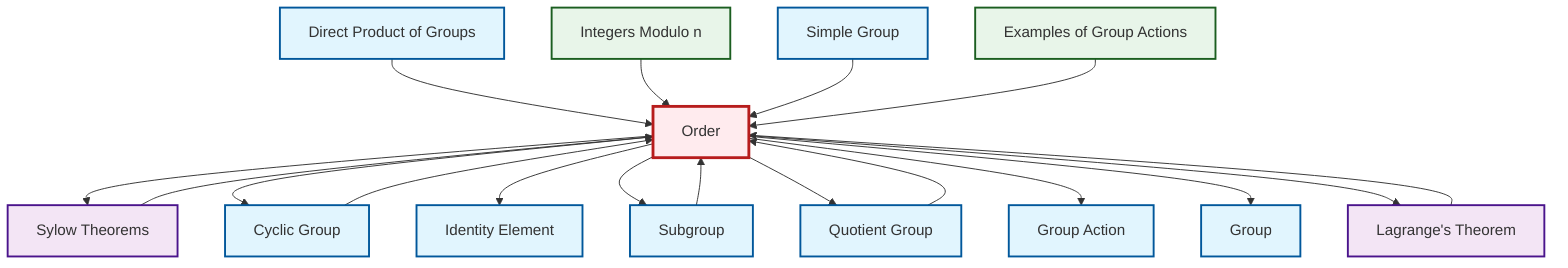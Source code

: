 graph TD
    classDef definition fill:#e1f5fe,stroke:#01579b,stroke-width:2px
    classDef theorem fill:#f3e5f5,stroke:#4a148c,stroke-width:2px
    classDef axiom fill:#fff3e0,stroke:#e65100,stroke-width:2px
    classDef example fill:#e8f5e9,stroke:#1b5e20,stroke-width:2px
    classDef current fill:#ffebee,stroke:#b71c1c,stroke-width:3px
    ex-quotient-integers-mod-n["Integers Modulo n"]:::example
    def-direct-product["Direct Product of Groups"]:::definition
    def-subgroup["Subgroup"]:::definition
    def-cyclic-group["Cyclic Group"]:::definition
    ex-group-action-examples["Examples of Group Actions"]:::example
    def-group-action["Group Action"]:::definition
    def-identity-element["Identity Element"]:::definition
    thm-lagrange["Lagrange's Theorem"]:::theorem
    thm-sylow["Sylow Theorems"]:::theorem
    def-simple-group["Simple Group"]:::definition
    def-order["Order"]:::definition
    def-group["Group"]:::definition
    def-quotient-group["Quotient Group"]:::definition
    def-order --> thm-sylow
    def-direct-product --> def-order
    def-order --> def-cyclic-group
    thm-sylow --> def-order
    def-order --> def-identity-element
    ex-quotient-integers-mod-n --> def-order
    def-order --> def-subgroup
    thm-lagrange --> def-order
    def-order --> def-quotient-group
    def-order --> def-group-action
    def-subgroup --> def-order
    def-order --> def-group
    def-order --> thm-lagrange
    def-quotient-group --> def-order
    def-cyclic-group --> def-order
    def-simple-group --> def-order
    ex-group-action-examples --> def-order
    class def-order current